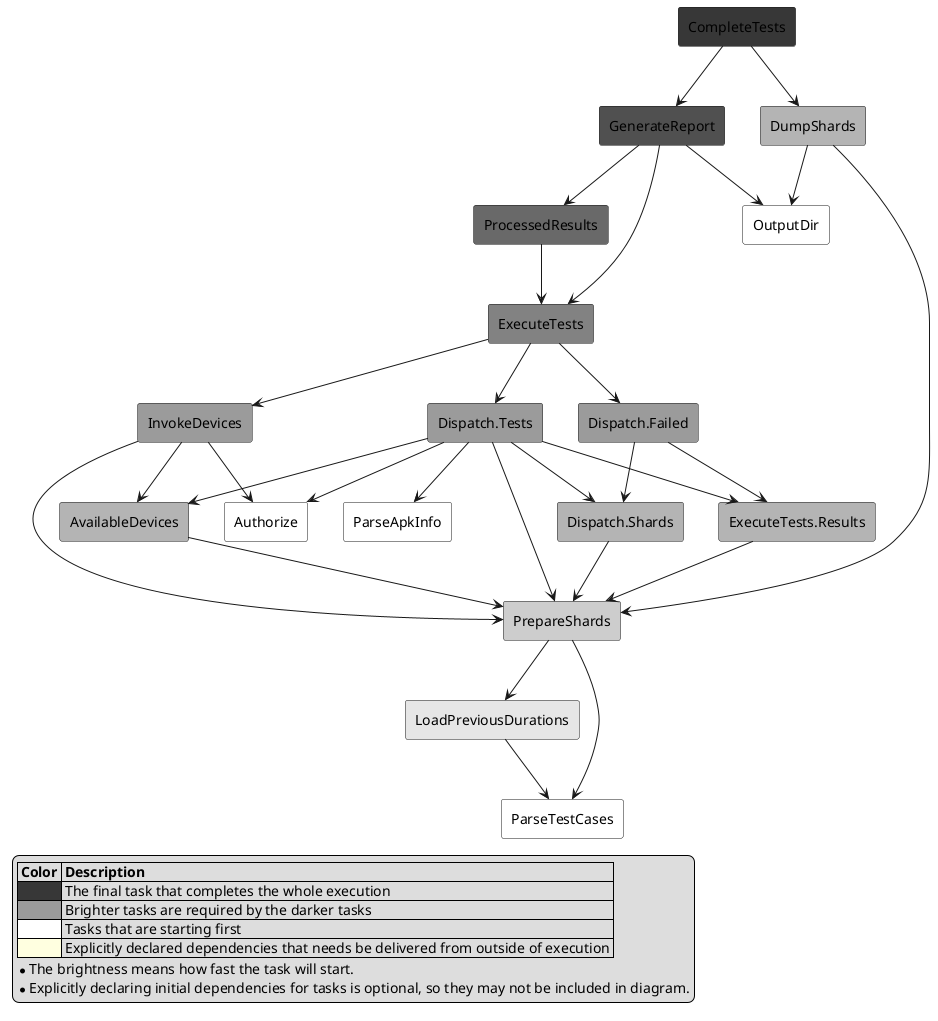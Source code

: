 @startuml

skinparam componentStyle rectangle

legend left
  |= Color |= Description |
  |<#373737>| The final task that completes the whole execution |
  |<#9b9b9b>| Brighter tasks are required by the darker tasks |
  |<#ffffff>| Tasks that are starting first |
  |<#LightYellow>| Explicitly declared dependencies that needs be delivered from outside of execution |
  * The brightness means how fast the task will start.
  * Explicitly declaring initial dependencies for tasks is optional, so they may not be included in diagram.
end legend

[Authorize] #ffffff
[OutputDir] #ffffff
[ParseApkInfo] #ffffff
[ParseTestCases] #ffffff
[LoadPreviousDurations] #e6e6e6
[PrepareShards] #cdcdcd
[AvailableDevices] #b4b4b4
[Dispatch.Shards] #b4b4b4
[DumpShards] #b4b4b4
[ExecuteTests.Results] #b4b4b4
[Dispatch.Failed] #9b9b9b
[Dispatch.Tests] #9b9b9b
[InvokeDevices] #9b9b9b
[ExecuteTests] #828282
[ProcessedResults] #696969
[GenerateReport] #505050
[CompleteTests] #373737

[AvailableDevices] --> [PrepareShards]
[Dispatch.Failed] --> [Dispatch.Shards]
[Dispatch.Failed] --> [ExecuteTests.Results]
[Dispatch.Shards] --> [PrepareShards]
[Dispatch.Tests] --> [ParseApkInfo]
[Dispatch.Tests] --> [Authorize]
[Dispatch.Tests] --> [PrepareShards]
[Dispatch.Tests] --> [AvailableDevices]
[Dispatch.Tests] --> [Dispatch.Shards]
[Dispatch.Tests] --> [ExecuteTests.Results]
[DumpShards] --> [PrepareShards]
[DumpShards] --> [OutputDir]
[ExecuteTests] --> [InvokeDevices]
[ExecuteTests] --> [Dispatch.Tests]
[ExecuteTests] --> [Dispatch.Failed]
[CompleteTests] --> [GenerateReport]
[CompleteTests] --> [DumpShards]
[GenerateReport] --> [ExecuteTests]
[GenerateReport] --> [ProcessedResults]
[GenerateReport] --> [OutputDir]
[ExecuteTests.Results] --> [PrepareShards]
[InvokeDevices] --> [Authorize]
[InvokeDevices] --> [PrepareShards]
[InvokeDevices] --> [AvailableDevices]
[LoadPreviousDurations] --> [ParseTestCases]
[PrepareShards] --> [ParseTestCases]
[PrepareShards] --> [LoadPreviousDurations]
[ProcessedResults] --> [ExecuteTests]

@enduml

